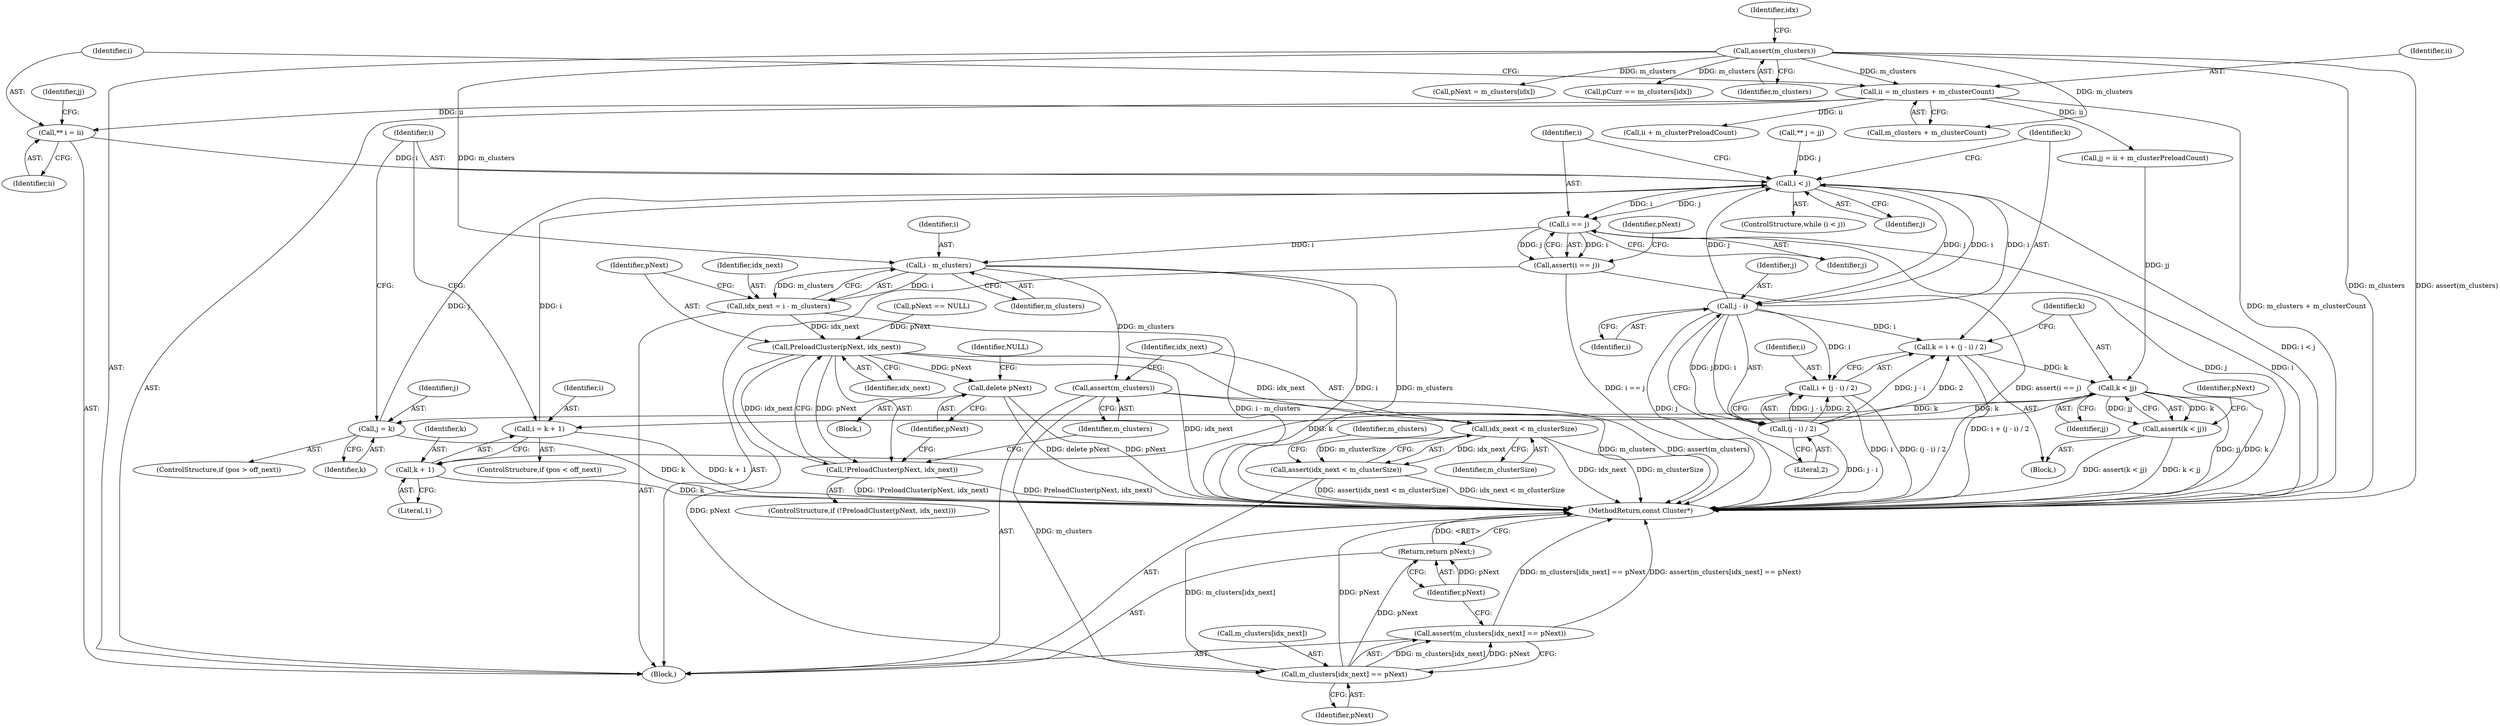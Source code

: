 digraph "0_Android_cc274e2abe8b2a6698a5c47d8aa4bb45f1f9538d_20@pointer" {
"1000434" [label="(Call,** i = ii)"];
"1000428" [label="(Call,ii = m_clusters + m_clusterCount)"];
"1000134" [label="(Call,assert(m_clusters))"];
"1000447" [label="(Call,i < j)"];
"1000456" [label="(Call,j - i)"];
"1000451" [label="(Call,k = i + (j - i) / 2)"];
"1000461" [label="(Call,k < jj)"];
"1000460" [label="(Call,assert(k < jj))"];
"1000483" [label="(Call,i = k + 1)"];
"1000485" [label="(Call,k + 1)"];
"1000493" [label="(Call,j = k)"];
"1000453" [label="(Call,i + (j - i) / 2)"];
"1000455" [label="(Call,(j - i) / 2)"];
"1000500" [label="(Call,i == j)"];
"1000499" [label="(Call,assert(i == j))"];
"1000519" [label="(Call,i - m_clusters)"];
"1000517" [label="(Call,idx_next = i - m_clusters)"];
"1000524" [label="(Call,PreloadCluster(pNext, idx_next))"];
"1000523" [label="(Call,!PreloadCluster(pNext, idx_next))"];
"1000528" [label="(Call,delete pNext)"];
"1000535" [label="(Call,idx_next < m_clusterSize)"];
"1000534" [label="(Call,assert(idx_next < m_clusterSize))"];
"1000539" [label="(Call,m_clusters[idx_next] == pNext)"];
"1000538" [label="(Call,assert(m_clusters[idx_next] == pNext))"];
"1000544" [label="(Return,return pNext;)"];
"1000532" [label="(Call,assert(m_clusters))"];
"1000438" [label="(Identifier,jj)"];
"1000493" [label="(Call,j = k)"];
"1000439" [label="(Call,ii + m_clusterPreloadCount)"];
"1000138" [label="(Identifier,idx)"];
"1000546" [label="(MethodReturn,const Cluster*)"];
"1000170" [label="(Call,pNext = m_clusters[idx])"];
"1000448" [label="(Identifier,i)"];
"1000504" [label="(Identifier,pNext)"];
"1000528" [label="(Call,delete pNext)"];
"1000461" [label="(Call,k < jj)"];
"1000535" [label="(Call,idx_next < m_clusterSize)"];
"1000539" [label="(Call,m_clusters[idx_next] == pNext)"];
"1000494" [label="(Identifier,j)"];
"1000538" [label="(Call,assert(m_clusters[idx_next] == pNext))"];
"1000495" [label="(Identifier,k)"];
"1000537" [label="(Identifier,m_clusterSize)"];
"1000531" [label="(Identifier,NULL)"];
"1000436" [label="(Identifier,ii)"];
"1000443" [label="(Call,** j = jj)"];
"1000453" [label="(Call,i + (j - i) / 2)"];
"1000463" [label="(Identifier,jj)"];
"1000446" [label="(ControlStructure,while (i < j))"];
"1000517" [label="(Call,idx_next = i - m_clusters)"];
"1000465" [label="(Identifier,pNext)"];
"1000533" [label="(Identifier,m_clusters)"];
"1000534" [label="(Call,assert(idx_next < m_clusterSize))"];
"1000430" [label="(Call,m_clusters + m_clusterCount)"];
"1000156" [label="(Call,pCurr == m_clusters[idx])"];
"1000519" [label="(Call,i - m_clusters)"];
"1000487" [label="(Literal,1)"];
"1000483" [label="(Call,i = k + 1)"];
"1000462" [label="(Identifier,k)"];
"1000532" [label="(Call,assert(m_clusters))"];
"1000529" [label="(Identifier,pNext)"];
"1000435" [label="(Identifier,i)"];
"1000486" [label="(Identifier,k)"];
"1000456" [label="(Call,j - i)"];
"1000434" [label="(Call,** i = ii)"];
"1000536" [label="(Identifier,idx_next)"];
"1000457" [label="(Identifier,j)"];
"1000522" [label="(ControlStructure,if (!PreloadCluster(pNext, idx_next)))"];
"1000454" [label="(Identifier,i)"];
"1000540" [label="(Call,m_clusters[idx_next])"];
"1000544" [label="(Return,return pNext;)"];
"1000523" [label="(Call,!PreloadCluster(pNext, idx_next))"];
"1000428" [label="(Call,ii = m_clusters + m_clusterCount)"];
"1000525" [label="(Identifier,pNext)"];
"1000126" [label="(Block,)"];
"1000437" [label="(Call,jj = ii + m_clusterPreloadCount)"];
"1000541" [label="(Identifier,m_clusters)"];
"1000459" [label="(Literal,2)"];
"1000502" [label="(Identifier,j)"];
"1000452" [label="(Identifier,k)"];
"1000511" [label="(Call,pNext == NULL)"];
"1000545" [label="(Identifier,pNext)"];
"1000447" [label="(Call,i < j)"];
"1000484" [label="(Identifier,i)"];
"1000501" [label="(Identifier,i)"];
"1000518" [label="(Identifier,idx_next)"];
"1000527" [label="(Block,)"];
"1000134" [label="(Call,assert(m_clusters))"];
"1000455" [label="(Call,(j - i) / 2)"];
"1000451" [label="(Call,k = i + (j - i) / 2)"];
"1000460" [label="(Call,assert(k < jj))"];
"1000450" [label="(Block,)"];
"1000479" [label="(ControlStructure,if (pos < off_next))"];
"1000520" [label="(Identifier,i)"];
"1000499" [label="(Call,assert(i == j))"];
"1000458" [label="(Identifier,i)"];
"1000429" [label="(Identifier,ii)"];
"1000526" [label="(Identifier,idx_next)"];
"1000524" [label="(Call,PreloadCluster(pNext, idx_next))"];
"1000521" [label="(Identifier,m_clusters)"];
"1000543" [label="(Identifier,pNext)"];
"1000500" [label="(Call,i == j)"];
"1000449" [label="(Identifier,j)"];
"1000135" [label="(Identifier,m_clusters)"];
"1000489" [label="(ControlStructure,if (pos > off_next))"];
"1000485" [label="(Call,k + 1)"];
"1000434" -> "1000126"  [label="AST: "];
"1000434" -> "1000436"  [label="CFG: "];
"1000435" -> "1000434"  [label="AST: "];
"1000436" -> "1000434"  [label="AST: "];
"1000438" -> "1000434"  [label="CFG: "];
"1000428" -> "1000434"  [label="DDG: ii"];
"1000434" -> "1000447"  [label="DDG: i"];
"1000428" -> "1000126"  [label="AST: "];
"1000428" -> "1000430"  [label="CFG: "];
"1000429" -> "1000428"  [label="AST: "];
"1000430" -> "1000428"  [label="AST: "];
"1000435" -> "1000428"  [label="CFG: "];
"1000428" -> "1000546"  [label="DDG: m_clusters + m_clusterCount"];
"1000134" -> "1000428"  [label="DDG: m_clusters"];
"1000428" -> "1000437"  [label="DDG: ii"];
"1000428" -> "1000439"  [label="DDG: ii"];
"1000134" -> "1000126"  [label="AST: "];
"1000134" -> "1000135"  [label="CFG: "];
"1000135" -> "1000134"  [label="AST: "];
"1000138" -> "1000134"  [label="CFG: "];
"1000134" -> "1000546"  [label="DDG: assert(m_clusters)"];
"1000134" -> "1000546"  [label="DDG: m_clusters"];
"1000134" -> "1000156"  [label="DDG: m_clusters"];
"1000134" -> "1000170"  [label="DDG: m_clusters"];
"1000134" -> "1000430"  [label="DDG: m_clusters"];
"1000134" -> "1000519"  [label="DDG: m_clusters"];
"1000447" -> "1000446"  [label="AST: "];
"1000447" -> "1000449"  [label="CFG: "];
"1000448" -> "1000447"  [label="AST: "];
"1000449" -> "1000447"  [label="AST: "];
"1000452" -> "1000447"  [label="CFG: "];
"1000501" -> "1000447"  [label="CFG: "];
"1000447" -> "1000546"  [label="DDG: i < j"];
"1000483" -> "1000447"  [label="DDG: i"];
"1000456" -> "1000447"  [label="DDG: i"];
"1000456" -> "1000447"  [label="DDG: j"];
"1000493" -> "1000447"  [label="DDG: j"];
"1000443" -> "1000447"  [label="DDG: j"];
"1000447" -> "1000456"  [label="DDG: j"];
"1000447" -> "1000456"  [label="DDG: i"];
"1000447" -> "1000500"  [label="DDG: i"];
"1000447" -> "1000500"  [label="DDG: j"];
"1000456" -> "1000455"  [label="AST: "];
"1000456" -> "1000458"  [label="CFG: "];
"1000457" -> "1000456"  [label="AST: "];
"1000458" -> "1000456"  [label="AST: "];
"1000459" -> "1000456"  [label="CFG: "];
"1000456" -> "1000546"  [label="DDG: j"];
"1000456" -> "1000451"  [label="DDG: i"];
"1000456" -> "1000453"  [label="DDG: i"];
"1000456" -> "1000455"  [label="DDG: j"];
"1000456" -> "1000455"  [label="DDG: i"];
"1000451" -> "1000450"  [label="AST: "];
"1000451" -> "1000453"  [label="CFG: "];
"1000452" -> "1000451"  [label="AST: "];
"1000453" -> "1000451"  [label="AST: "];
"1000462" -> "1000451"  [label="CFG: "];
"1000451" -> "1000546"  [label="DDG: i + (j - i) / 2"];
"1000455" -> "1000451"  [label="DDG: j - i"];
"1000455" -> "1000451"  [label="DDG: 2"];
"1000451" -> "1000461"  [label="DDG: k"];
"1000461" -> "1000460"  [label="AST: "];
"1000461" -> "1000463"  [label="CFG: "];
"1000462" -> "1000461"  [label="AST: "];
"1000463" -> "1000461"  [label="AST: "];
"1000460" -> "1000461"  [label="CFG: "];
"1000461" -> "1000546"  [label="DDG: jj"];
"1000461" -> "1000546"  [label="DDG: k"];
"1000461" -> "1000460"  [label="DDG: k"];
"1000461" -> "1000460"  [label="DDG: jj"];
"1000437" -> "1000461"  [label="DDG: jj"];
"1000461" -> "1000483"  [label="DDG: k"];
"1000461" -> "1000485"  [label="DDG: k"];
"1000461" -> "1000493"  [label="DDG: k"];
"1000460" -> "1000450"  [label="AST: "];
"1000465" -> "1000460"  [label="CFG: "];
"1000460" -> "1000546"  [label="DDG: k < jj"];
"1000460" -> "1000546"  [label="DDG: assert(k < jj)"];
"1000483" -> "1000479"  [label="AST: "];
"1000483" -> "1000485"  [label="CFG: "];
"1000484" -> "1000483"  [label="AST: "];
"1000485" -> "1000483"  [label="AST: "];
"1000448" -> "1000483"  [label="CFG: "];
"1000483" -> "1000546"  [label="DDG: k + 1"];
"1000485" -> "1000487"  [label="CFG: "];
"1000486" -> "1000485"  [label="AST: "];
"1000487" -> "1000485"  [label="AST: "];
"1000485" -> "1000546"  [label="DDG: k"];
"1000493" -> "1000489"  [label="AST: "];
"1000493" -> "1000495"  [label="CFG: "];
"1000494" -> "1000493"  [label="AST: "];
"1000495" -> "1000493"  [label="AST: "];
"1000448" -> "1000493"  [label="CFG: "];
"1000493" -> "1000546"  [label="DDG: k"];
"1000453" -> "1000455"  [label="CFG: "];
"1000454" -> "1000453"  [label="AST: "];
"1000455" -> "1000453"  [label="AST: "];
"1000453" -> "1000546"  [label="DDG: (j - i) / 2"];
"1000453" -> "1000546"  [label="DDG: i"];
"1000455" -> "1000453"  [label="DDG: j - i"];
"1000455" -> "1000453"  [label="DDG: 2"];
"1000455" -> "1000459"  [label="CFG: "];
"1000459" -> "1000455"  [label="AST: "];
"1000455" -> "1000546"  [label="DDG: j - i"];
"1000500" -> "1000499"  [label="AST: "];
"1000500" -> "1000502"  [label="CFG: "];
"1000501" -> "1000500"  [label="AST: "];
"1000502" -> "1000500"  [label="AST: "];
"1000499" -> "1000500"  [label="CFG: "];
"1000500" -> "1000546"  [label="DDG: j"];
"1000500" -> "1000546"  [label="DDG: i"];
"1000500" -> "1000499"  [label="DDG: i"];
"1000500" -> "1000499"  [label="DDG: j"];
"1000500" -> "1000519"  [label="DDG: i"];
"1000499" -> "1000126"  [label="AST: "];
"1000504" -> "1000499"  [label="CFG: "];
"1000499" -> "1000546"  [label="DDG: assert(i == j)"];
"1000499" -> "1000546"  [label="DDG: i == j"];
"1000519" -> "1000517"  [label="AST: "];
"1000519" -> "1000521"  [label="CFG: "];
"1000520" -> "1000519"  [label="AST: "];
"1000521" -> "1000519"  [label="AST: "];
"1000517" -> "1000519"  [label="CFG: "];
"1000519" -> "1000546"  [label="DDG: i"];
"1000519" -> "1000546"  [label="DDG: m_clusters"];
"1000519" -> "1000517"  [label="DDG: i"];
"1000519" -> "1000517"  [label="DDG: m_clusters"];
"1000519" -> "1000532"  [label="DDG: m_clusters"];
"1000517" -> "1000126"  [label="AST: "];
"1000518" -> "1000517"  [label="AST: "];
"1000525" -> "1000517"  [label="CFG: "];
"1000517" -> "1000546"  [label="DDG: i - m_clusters"];
"1000517" -> "1000524"  [label="DDG: idx_next"];
"1000524" -> "1000523"  [label="AST: "];
"1000524" -> "1000526"  [label="CFG: "];
"1000525" -> "1000524"  [label="AST: "];
"1000526" -> "1000524"  [label="AST: "];
"1000523" -> "1000524"  [label="CFG: "];
"1000524" -> "1000546"  [label="DDG: idx_next"];
"1000524" -> "1000523"  [label="DDG: pNext"];
"1000524" -> "1000523"  [label="DDG: idx_next"];
"1000511" -> "1000524"  [label="DDG: pNext"];
"1000524" -> "1000528"  [label="DDG: pNext"];
"1000524" -> "1000535"  [label="DDG: idx_next"];
"1000524" -> "1000539"  [label="DDG: pNext"];
"1000523" -> "1000522"  [label="AST: "];
"1000529" -> "1000523"  [label="CFG: "];
"1000533" -> "1000523"  [label="CFG: "];
"1000523" -> "1000546"  [label="DDG: PreloadCluster(pNext, idx_next)"];
"1000523" -> "1000546"  [label="DDG: !PreloadCluster(pNext, idx_next)"];
"1000528" -> "1000527"  [label="AST: "];
"1000528" -> "1000529"  [label="CFG: "];
"1000529" -> "1000528"  [label="AST: "];
"1000531" -> "1000528"  [label="CFG: "];
"1000528" -> "1000546"  [label="DDG: delete pNext"];
"1000528" -> "1000546"  [label="DDG: pNext"];
"1000535" -> "1000534"  [label="AST: "];
"1000535" -> "1000537"  [label="CFG: "];
"1000536" -> "1000535"  [label="AST: "];
"1000537" -> "1000535"  [label="AST: "];
"1000534" -> "1000535"  [label="CFG: "];
"1000535" -> "1000546"  [label="DDG: idx_next"];
"1000535" -> "1000546"  [label="DDG: m_clusterSize"];
"1000535" -> "1000534"  [label="DDG: idx_next"];
"1000535" -> "1000534"  [label="DDG: m_clusterSize"];
"1000534" -> "1000126"  [label="AST: "];
"1000541" -> "1000534"  [label="CFG: "];
"1000534" -> "1000546"  [label="DDG: assert(idx_next < m_clusterSize)"];
"1000534" -> "1000546"  [label="DDG: idx_next < m_clusterSize"];
"1000539" -> "1000538"  [label="AST: "];
"1000539" -> "1000543"  [label="CFG: "];
"1000540" -> "1000539"  [label="AST: "];
"1000543" -> "1000539"  [label="AST: "];
"1000538" -> "1000539"  [label="CFG: "];
"1000539" -> "1000546"  [label="DDG: m_clusters[idx_next]"];
"1000539" -> "1000546"  [label="DDG: pNext"];
"1000539" -> "1000538"  [label="DDG: m_clusters[idx_next]"];
"1000539" -> "1000538"  [label="DDG: pNext"];
"1000532" -> "1000539"  [label="DDG: m_clusters"];
"1000539" -> "1000544"  [label="DDG: pNext"];
"1000538" -> "1000126"  [label="AST: "];
"1000545" -> "1000538"  [label="CFG: "];
"1000538" -> "1000546"  [label="DDG: m_clusters[idx_next] == pNext"];
"1000538" -> "1000546"  [label="DDG: assert(m_clusters[idx_next] == pNext)"];
"1000544" -> "1000126"  [label="AST: "];
"1000544" -> "1000545"  [label="CFG: "];
"1000545" -> "1000544"  [label="AST: "];
"1000546" -> "1000544"  [label="CFG: "];
"1000544" -> "1000546"  [label="DDG: <RET>"];
"1000545" -> "1000544"  [label="DDG: pNext"];
"1000532" -> "1000126"  [label="AST: "];
"1000532" -> "1000533"  [label="CFG: "];
"1000533" -> "1000532"  [label="AST: "];
"1000536" -> "1000532"  [label="CFG: "];
"1000532" -> "1000546"  [label="DDG: m_clusters"];
"1000532" -> "1000546"  [label="DDG: assert(m_clusters)"];
}
